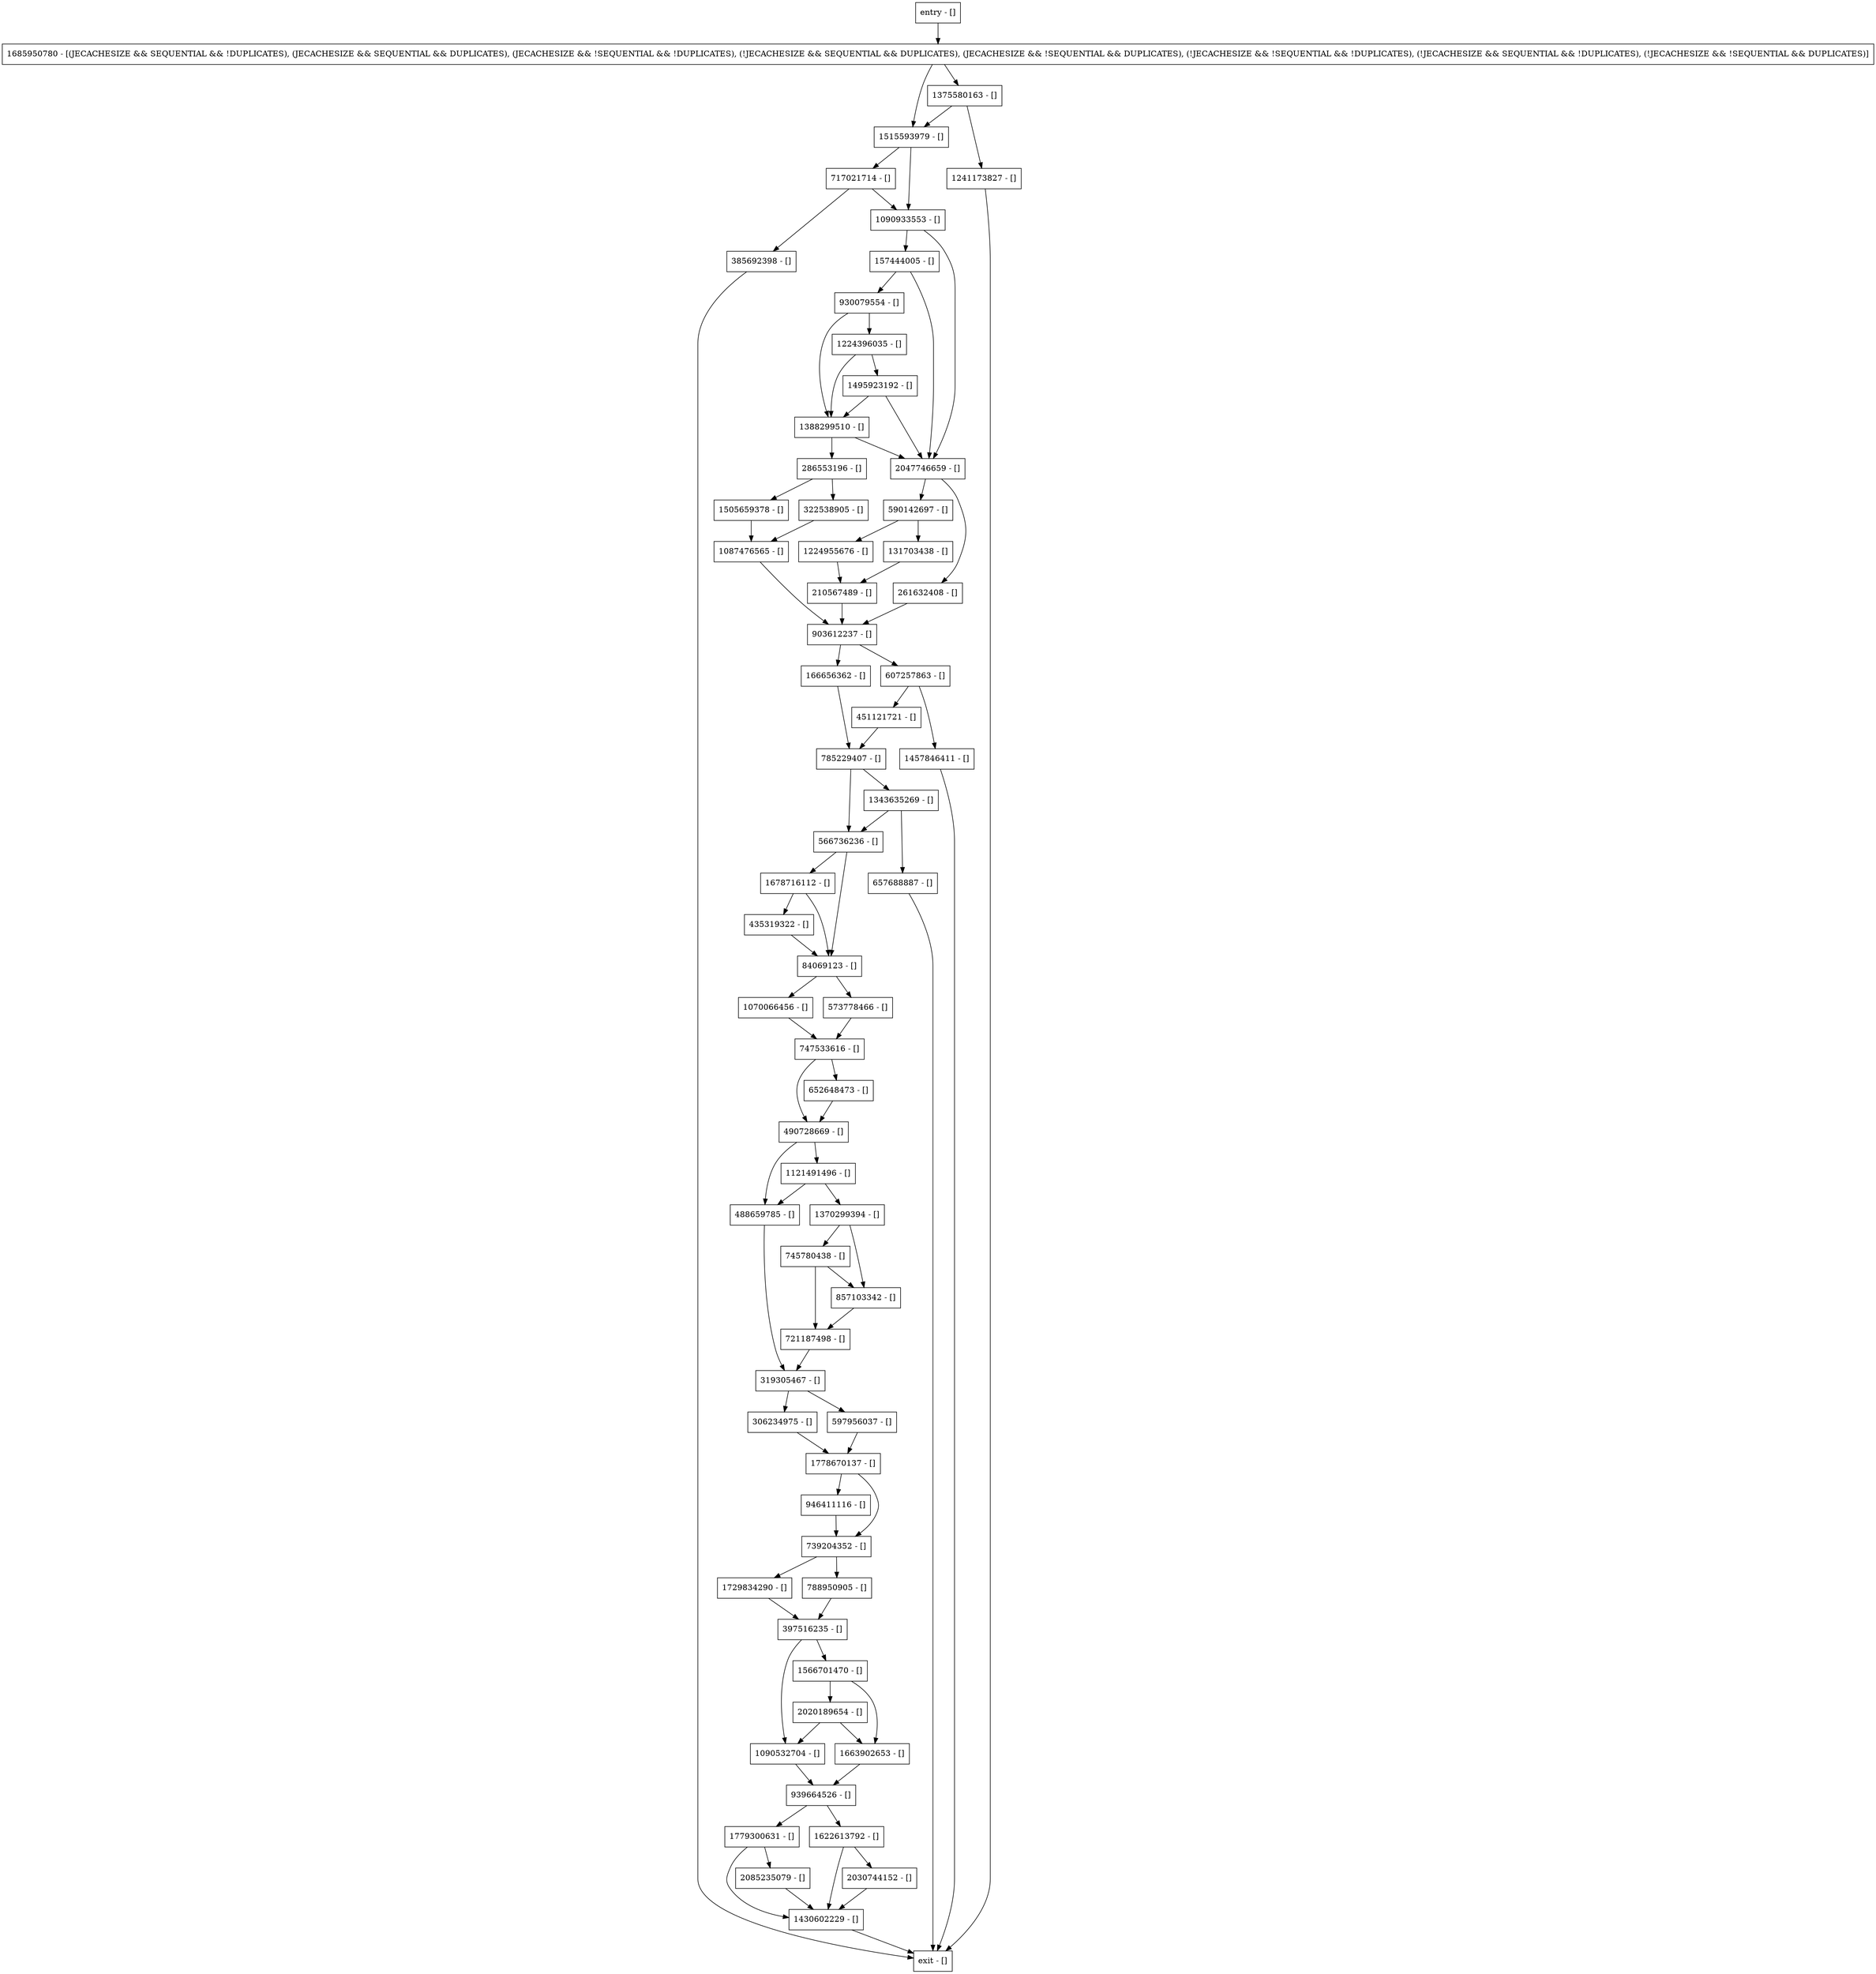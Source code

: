 digraph updateRecordInternal {
node [shape=record];
597956037 [label="597956037 - []"];
652648473 [label="652648473 - []"];
157444005 [label="157444005 - []"];
1224396035 [label="1224396035 - []"];
566736236 [label="566736236 - []"];
1121491496 [label="1121491496 - []"];
435319322 [label="435319322 - []"];
1495923192 [label="1495923192 - []"];
1457846411 [label="1457846411 - []"];
2030744152 [label="2030744152 - []"];
1685950780 [label="1685950780 - [(JECACHESIZE && SEQUENTIAL && !DUPLICATES), (JECACHESIZE && SEQUENTIAL && DUPLICATES), (JECACHESIZE && !SEQUENTIAL && !DUPLICATES), (!JECACHESIZE && SEQUENTIAL && DUPLICATES), (JECACHESIZE && !SEQUENTIAL && DUPLICATES), (!JECACHESIZE && !SEQUENTIAL && !DUPLICATES), (!JECACHESIZE && SEQUENTIAL && !DUPLICATES), (!JECACHESIZE && !SEQUENTIAL && DUPLICATES)]"];
721187498 [label="721187498 - []"];
1090532704 [label="1090532704 - []"];
1241173827 [label="1241173827 - []"];
903612237 [label="903612237 - []"];
590142697 [label="590142697 - []"];
319305467 [label="319305467 - []"];
1515593979 [label="1515593979 - []"];
1566701470 [label="1566701470 - []"];
2085235079 [label="2085235079 - []"];
717021714 [label="717021714 - []"];
857103342 [label="857103342 - []"];
entry [label="entry - []"];
exit [label="exit - []"];
322538905 [label="322538905 - []"];
306234975 [label="306234975 - []"];
788950905 [label="788950905 - []"];
166656362 [label="166656362 - []"];
385692398 [label="385692398 - []"];
488659785 [label="488659785 - []"];
2020189654 [label="2020189654 - []"];
657688887 [label="657688887 - []"];
1663902653 [label="1663902653 - []"];
573778466 [label="573778466 - []"];
1729834290 [label="1729834290 - []"];
1090933553 [label="1090933553 - []"];
1224955676 [label="1224955676 - []"];
490728669 [label="490728669 - []"];
261632408 [label="261632408 - []"];
739204352 [label="739204352 - []"];
930079554 [label="930079554 - []"];
84069123 [label="84069123 - []"];
785229407 [label="785229407 - []"];
1430602229 [label="1430602229 - []"];
451121721 [label="451121721 - []"];
1678716112 [label="1678716112 - []"];
747533616 [label="747533616 - []"];
1779300631 [label="1779300631 - []"];
745780438 [label="745780438 - []"];
1505659378 [label="1505659378 - []"];
1343635269 [label="1343635269 - []"];
1087476565 [label="1087476565 - []"];
286553196 [label="286553196 - []"];
607257863 [label="607257863 - []"];
1778670137 [label="1778670137 - []"];
946411116 [label="946411116 - []"];
2047746659 [label="2047746659 - []"];
131703438 [label="131703438 - []"];
397516235 [label="397516235 - []"];
210567489 [label="210567489 - []"];
939664526 [label="939664526 - []"];
1070066456 [label="1070066456 - []"];
1375580163 [label="1375580163 - []"];
1388299510 [label="1388299510 - []"];
1370299394 [label="1370299394 - []"];
1622613792 [label="1622613792 - []"];
entry;
exit;
597956037 -> 1778670137;
652648473 -> 490728669;
157444005 -> 2047746659;
157444005 -> 930079554;
1224396035 -> 1495923192;
1224396035 -> 1388299510;
566736236 -> 84069123;
566736236 -> 1678716112;
1121491496 -> 1370299394;
1121491496 -> 488659785;
435319322 -> 84069123;
1495923192 -> 2047746659;
1495923192 -> 1388299510;
1457846411 -> exit;
2030744152 -> 1430602229;
1685950780 -> 1375580163;
1685950780 -> 1515593979;
721187498 -> 319305467;
1090532704 -> 939664526;
1241173827 -> exit;
903612237 -> 166656362;
903612237 -> 607257863;
590142697 -> 131703438;
590142697 -> 1224955676;
319305467 -> 597956037;
319305467 -> 306234975;
1515593979 -> 1090933553;
1515593979 -> 717021714;
1566701470 -> 1663902653;
1566701470 -> 2020189654;
2085235079 -> 1430602229;
717021714 -> 1090933553;
717021714 -> 385692398;
857103342 -> 721187498;
entry -> 1685950780;
322538905 -> 1087476565;
306234975 -> 1778670137;
788950905 -> 397516235;
166656362 -> 785229407;
385692398 -> exit;
488659785 -> 319305467;
2020189654 -> 1663902653;
2020189654 -> 1090532704;
657688887 -> exit;
1663902653 -> 939664526;
573778466 -> 747533616;
1729834290 -> 397516235;
1090933553 -> 2047746659;
1090933553 -> 157444005;
1224955676 -> 210567489;
490728669 -> 488659785;
490728669 -> 1121491496;
261632408 -> 903612237;
739204352 -> 788950905;
739204352 -> 1729834290;
930079554 -> 1224396035;
930079554 -> 1388299510;
84069123 -> 1070066456;
84069123 -> 573778466;
785229407 -> 1343635269;
785229407 -> 566736236;
1430602229 -> exit;
451121721 -> 785229407;
1678716112 -> 84069123;
1678716112 -> 435319322;
747533616 -> 652648473;
747533616 -> 490728669;
1779300631 -> 2085235079;
1779300631 -> 1430602229;
745780438 -> 857103342;
745780438 -> 721187498;
1505659378 -> 1087476565;
1343635269 -> 657688887;
1343635269 -> 566736236;
1087476565 -> 903612237;
286553196 -> 1505659378;
286553196 -> 322538905;
607257863 -> 1457846411;
607257863 -> 451121721;
1778670137 -> 946411116;
1778670137 -> 739204352;
946411116 -> 739204352;
2047746659 -> 590142697;
2047746659 -> 261632408;
131703438 -> 210567489;
397516235 -> 1090532704;
397516235 -> 1566701470;
210567489 -> 903612237;
939664526 -> 1779300631;
939664526 -> 1622613792;
1070066456 -> 747533616;
1375580163 -> 1241173827;
1375580163 -> 1515593979;
1388299510 -> 2047746659;
1388299510 -> 286553196;
1370299394 -> 857103342;
1370299394 -> 745780438;
1622613792 -> 2030744152;
1622613792 -> 1430602229;
}
